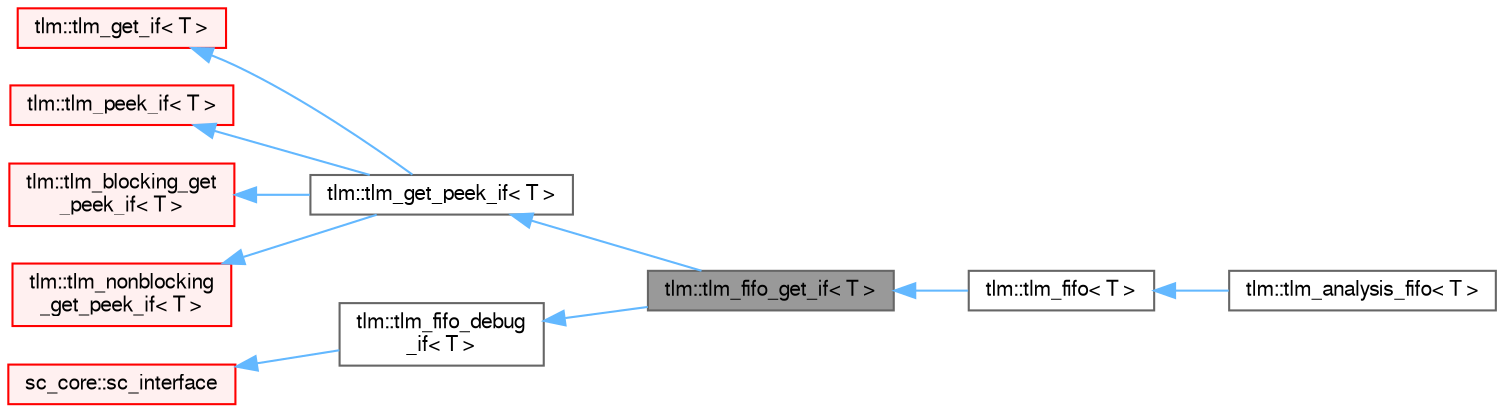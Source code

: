 digraph "tlm::tlm_fifo_get_if&lt; T &gt;"
{
 // LATEX_PDF_SIZE
  bgcolor="transparent";
  edge [fontname=FreeSans,fontsize=10,labelfontname=FreeSans,labelfontsize=10];
  node [fontname=FreeSans,fontsize=10,shape=box,height=0.2,width=0.4];
  rankdir="LR";
  Node1 [id="Node000001",label="tlm::tlm_fifo_get_if\< T \>",height=0.2,width=0.4,color="gray40", fillcolor="grey60", style="filled", fontcolor="black",tooltip=" "];
  Node2 -> Node1 [id="edge1_Node000001_Node000002",dir="back",color="steelblue1",style="solid",tooltip=" "];
  Node2 [id="Node000002",label="tlm::tlm_get_peek_if\< T \>",height=0.2,width=0.4,color="gray40", fillcolor="white", style="filled",URL="$a01057.html",tooltip=" "];
  Node3 -> Node2 [id="edge2_Node000002_Node000003",dir="back",color="steelblue1",style="solid",tooltip=" "];
  Node3 [id="Node000003",label="tlm::tlm_get_if\< T \>",height=0.2,width=0.4,color="red", fillcolor="#FFF0F0", style="filled",URL="$a01029.html",tooltip=" "];
  Node7 -> Node2 [id="edge3_Node000002_Node000007",dir="back",color="steelblue1",style="solid",tooltip=" "];
  Node7 [id="Node000007",label="tlm::tlm_peek_if\< T \>",height=0.2,width=0.4,color="red", fillcolor="#FFF0F0", style="filled",URL="$a01045.html",tooltip=" "];
  Node10 -> Node2 [id="edge4_Node000002_Node000010",dir="back",color="steelblue1",style="solid",tooltip=" "];
  Node10 [id="Node000010",label="tlm::tlm_blocking_get\l_peek_if\< T \>",height=0.2,width=0.4,color="red", fillcolor="#FFF0F0", style="filled",URL="$a01049.html",tooltip=" "];
  Node11 -> Node2 [id="edge5_Node000002_Node000011",dir="back",color="steelblue1",style="solid",tooltip=" "];
  Node11 [id="Node000011",label="tlm::tlm_nonblocking\l_get_peek_if\< T \>",height=0.2,width=0.4,color="red", fillcolor="#FFF0F0", style="filled",URL="$a01053.html",tooltip=" "];
  Node12 -> Node1 [id="edge6_Node000001_Node000012",dir="back",color="steelblue1",style="solid",tooltip=" "];
  Node12 [id="Node000012",label="tlm::tlm_fifo_debug\l_if\< T \>",height=0.2,width=0.4,color="gray40", fillcolor="white", style="filled",URL="$a01061.html",tooltip=" "];
  Node5 -> Node12 [id="edge7_Node000012_Node000005",dir="back",color="steelblue1",style="solid",tooltip=" "];
  Node5 [id="Node000005",label="sc_core::sc_interface",height=0.2,width=0.4,color="red", fillcolor="#FFF0F0", style="filled",tooltip=" "];
  Node1 -> Node13 [id="edge8_Node000001_Node000013",dir="back",color="steelblue1",style="solid",tooltip=" "];
  Node13 [id="Node000013",label="tlm::tlm_fifo\< T \>",height=0.2,width=0.4,color="gray40", fillcolor="white", style="filled",URL="$a01117.html",tooltip=" "];
  Node13 -> Node14 [id="edge9_Node000013_Node000014",dir="back",color="steelblue1",style="solid",tooltip=" "];
  Node14 [id="Node000014",label="tlm::tlm_analysis_fifo\< T \>",height=0.2,width=0.4,color="gray40", fillcolor="white", style="filled",URL="$a00981.html",tooltip=" "];
}
